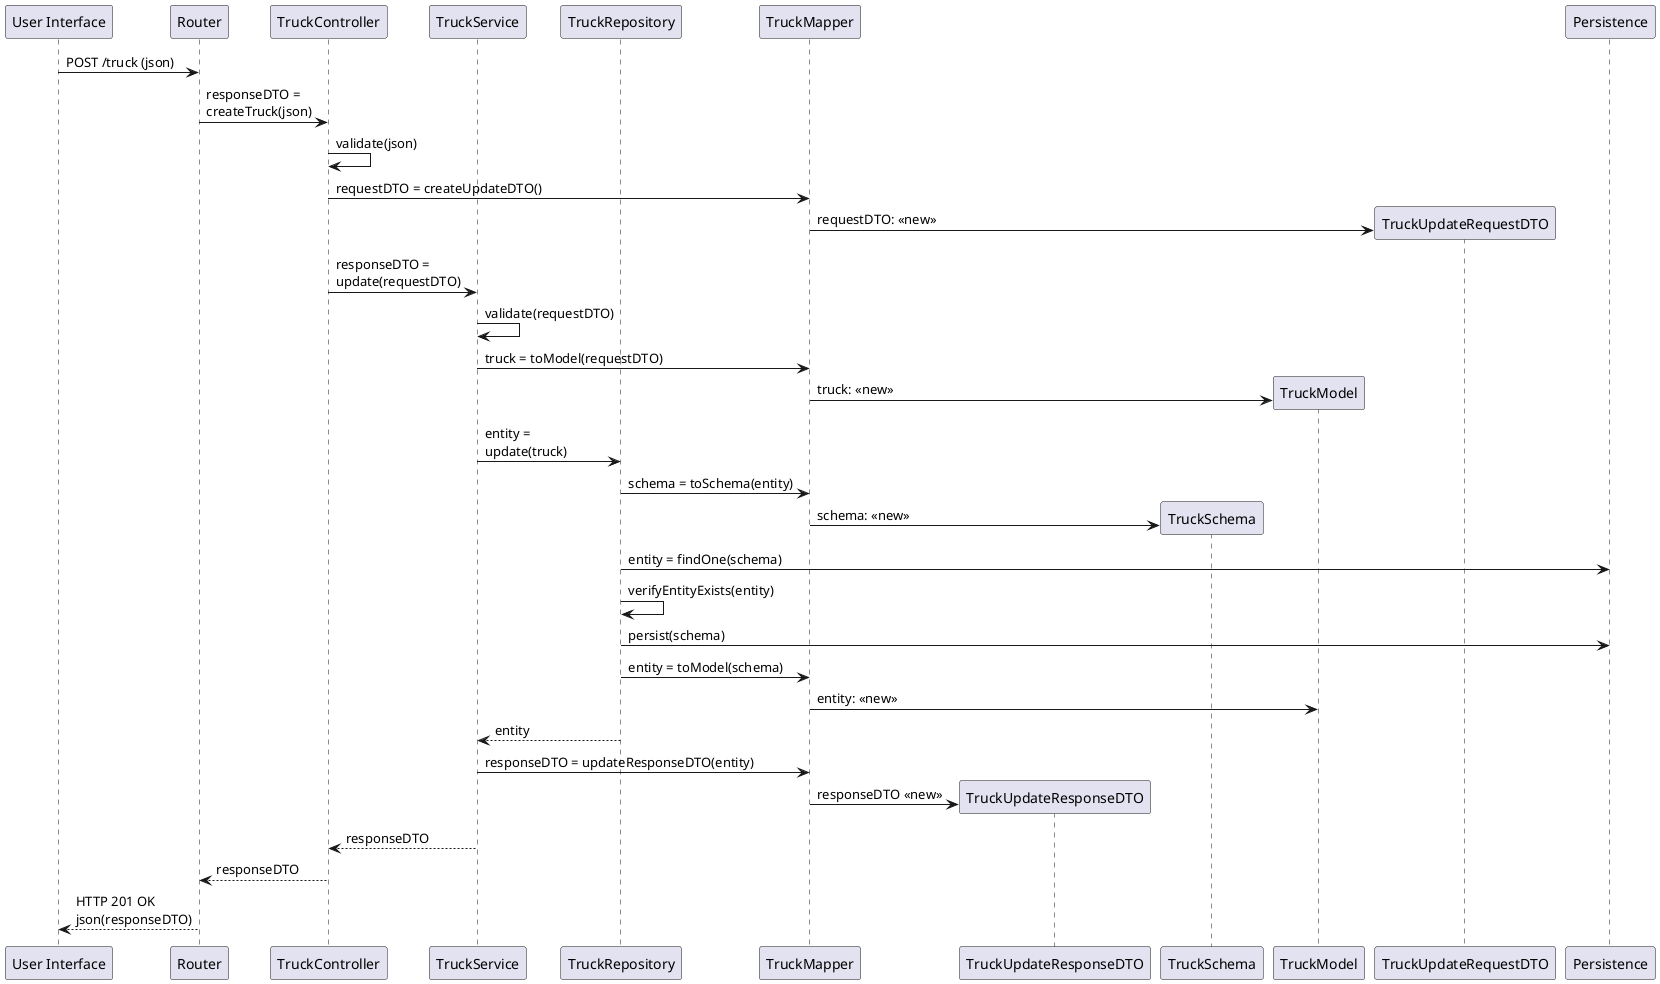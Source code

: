 @startuml
participant "User Interface" as UI
participant "Router" as Router
participant "TruckController" as Controller
participant "TruckService" as Service

participant "TruckRepository" as Repository
participant "TruckMapper" as Mapper
participant "TruckUpdateResponseDTO" as UpdateResponseDTO
participant "TruckSchema" as Schema
participant "TruckModel" as Model
participant "TruckUpdateRequestDTO" as UpdateRequestDTO
participant "Persistence" as Persistence


UI -> Router: POST /truck (json)
Router -> Controller: responseDTO =\ncreateTruck(json)
Controller -> Controller: validate(json)
Controller -> Mapper: requestDTO = createUpdateDTO()

create UpdateRequestDTO
Mapper -> UpdateRequestDTO: requestDTO: <<new>>

Controller -> Service: responseDTO =\nupdate(requestDTO)

Service -> Service: validate(requestDTO)

Service -> Mapper: truck = toModel(requestDTO)

create Model
Mapper -> Model: truck: <<new>>

Service -> Repository: entity =\nupdate(truck)

Repository -> Mapper: schema = toSchema(entity)

create Schema
Mapper -> Schema: schema: <<new>>

Repository -> Persistence: entity = findOne(schema)

Repository -> Repository: verifyEntityExists(entity)

Repository -> Persistence: persist(schema)

Repository -> Mapper: entity = toModel(schema)
Mapper -> Model: entity: <<new>>
Repository --> Service: entity


Service -> Mapper: responseDTO = updateResponseDTO(entity)
create UpdateResponseDTO
Mapper -> UpdateResponseDTO: responseDTO <<new>>

Service --> Controller: responseDTO

Controller --> Router: responseDTO

Router --> UI: HTTP 201 OK\njson(responseDTO)

@enduml
